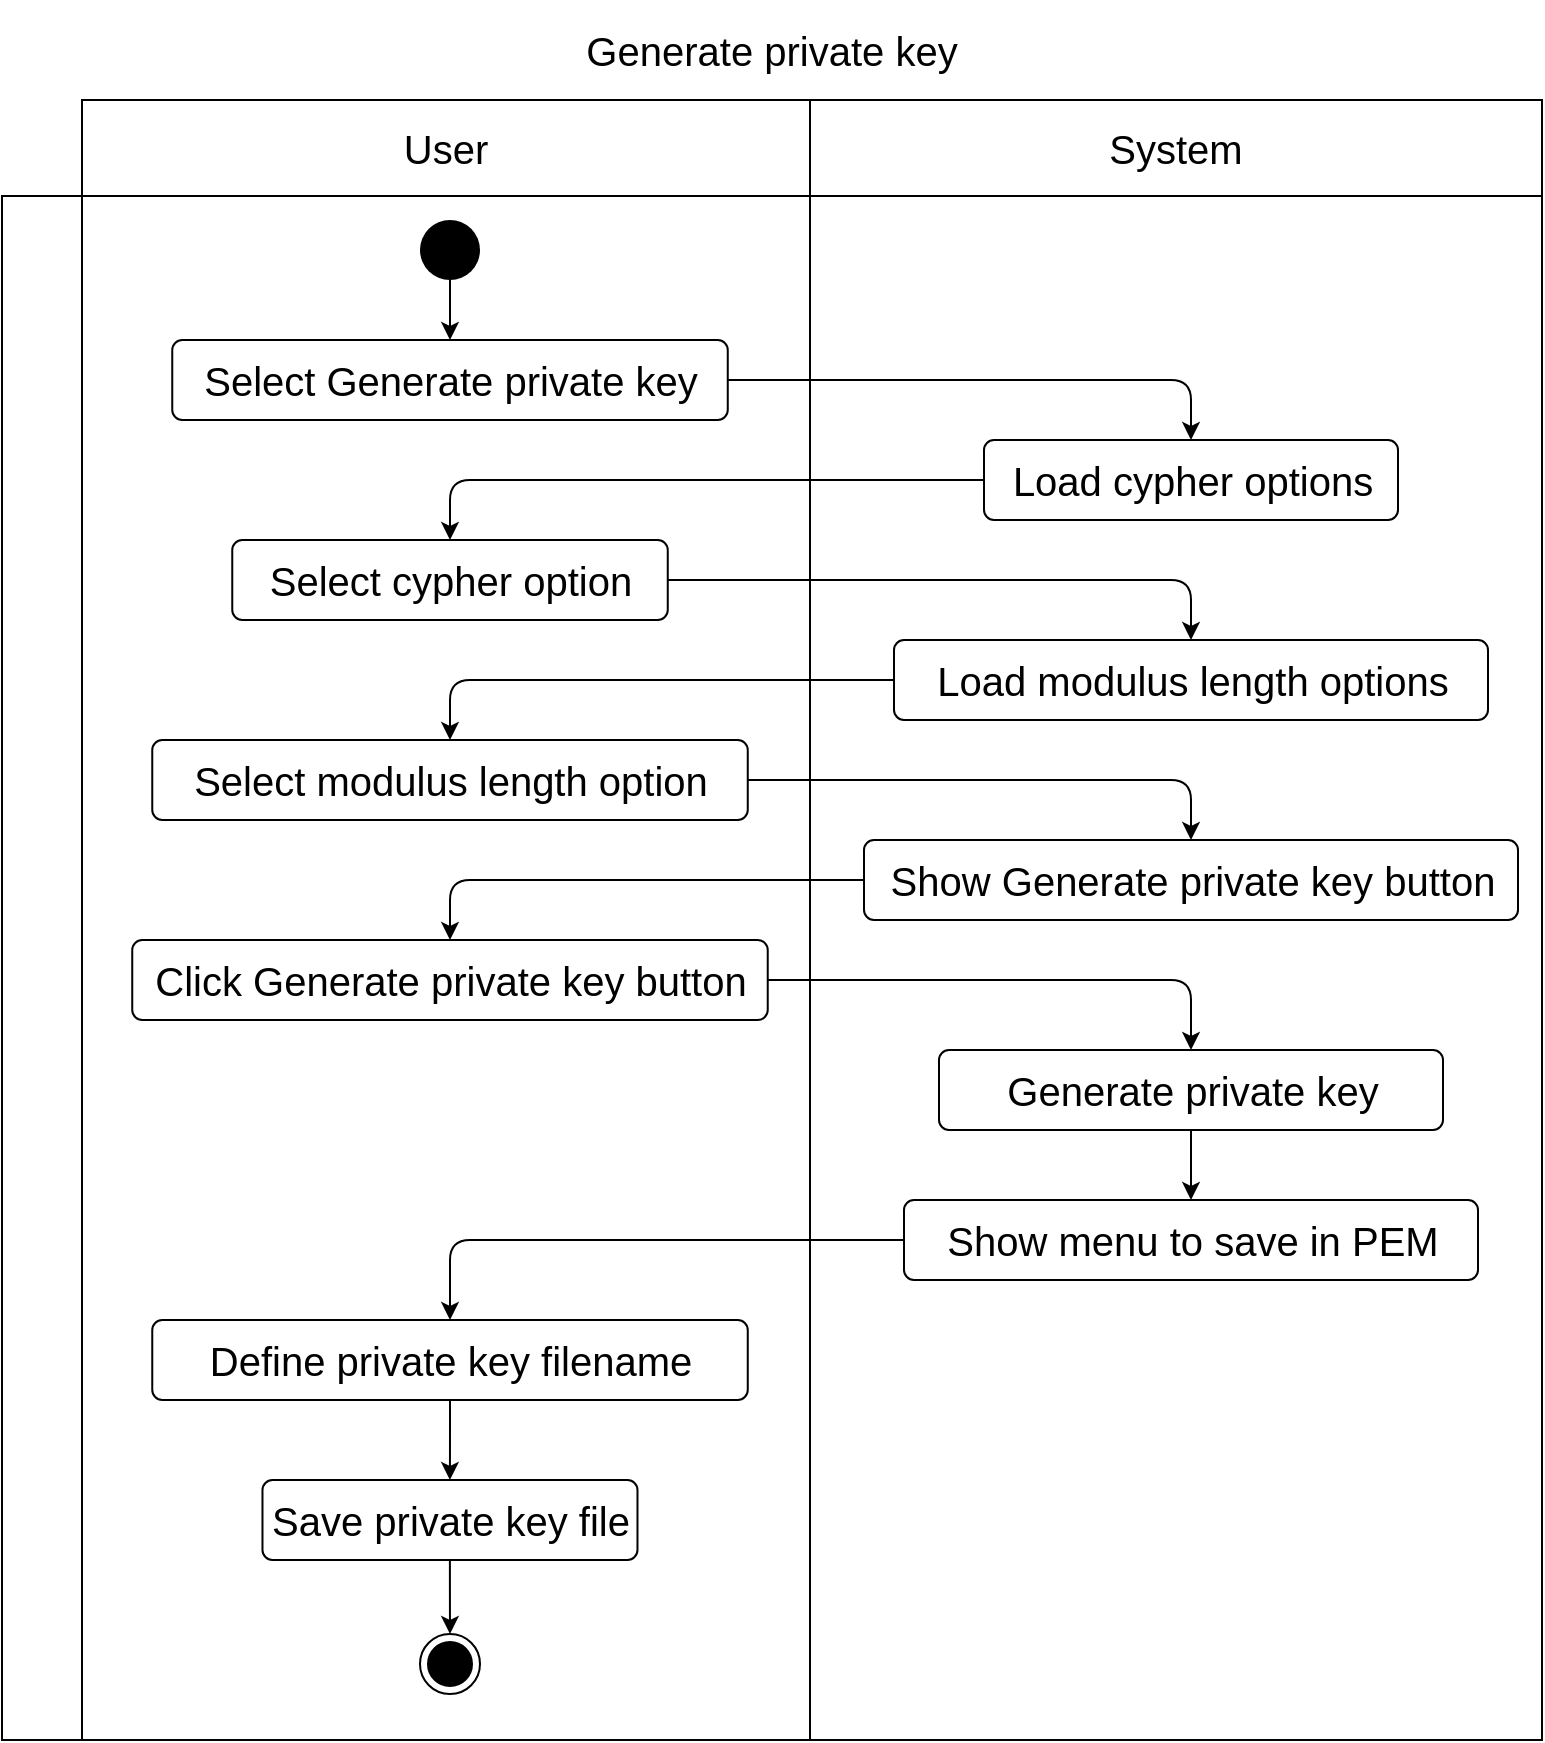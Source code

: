 <mxfile>
    <diagram id="PXaREW2C6d832Z6bwoFC" name="Page-1">
        <mxGraphModel dx="438" dy="228" grid="1" gridSize="10" guides="1" tooltips="1" connect="1" arrows="1" fold="1" page="1" pageScale="1" pageWidth="827" pageHeight="1169" math="0" shadow="0">
            <root>
                <mxCell id="0"/>
                <mxCell id="1" parent="0"/>
                <mxCell id="2" value="Generate private key" style="shape=table;html=1;whiteSpace=wrap;startSize=50;container=1;collapsible=0;childLayout=tableLayout;fillColor=none;swimlaneFillColor=none;strokeColor=none;fontSize=20;" parent="1" vertex="1">
                    <mxGeometry x="29" y="40" width="770" height="870" as="geometry"/>
                </mxCell>
                <mxCell id="3" value="" style="shape=partialRectangle;html=1;whiteSpace=wrap;collapsible=0;dropTarget=0;pointerEvents=0;fillColor=none;top=0;left=0;bottom=0;right=0;points=[[0,0.5],[1,0.5]];portConstraint=eastwest;strokeColor=none;fontSize=20;" parent="2" vertex="1">
                    <mxGeometry y="50" width="770" height="48" as="geometry"/>
                </mxCell>
                <mxCell id="4" value="" style="shape=partialRectangle;html=1;whiteSpace=wrap;connectable=0;fillColor=none;top=1;left=1;bottom=1;right=1;overflow=hidden;strokeColor=none;fontSize=20;" parent="3" vertex="1">
                    <mxGeometry width="40" height="48" as="geometry"/>
                </mxCell>
                <mxCell id="5" value="User" style="shape=partialRectangle;html=1;whiteSpace=wrap;connectable=0;fillColor=none;top=1;left=1;bottom=1;right=1;overflow=hidden;fontSize=20;" parent="3" vertex="1">
                    <mxGeometry x="40" width="364" height="48" as="geometry"/>
                </mxCell>
                <mxCell id="6" value="System" style="shape=partialRectangle;html=1;whiteSpace=wrap;connectable=0;fillColor=none;top=1;left=1;bottom=1;right=1;overflow=hidden;fontSize=20;" parent="3" vertex="1">
                    <mxGeometry x="404" width="366" height="48" as="geometry"/>
                </mxCell>
                <mxCell id="7" value="" style="shape=partialRectangle;html=1;whiteSpace=wrap;collapsible=0;dropTarget=0;pointerEvents=0;fillColor=none;top=1;left=1;bottom=1;right=1;points=[[0,0.5],[1,0.5]];portConstraint=eastwest;fontSize=20;" parent="2" vertex="1">
                    <mxGeometry y="98" width="770" height="772" as="geometry"/>
                </mxCell>
                <mxCell id="8" value="" style="shape=partialRectangle;html=1;whiteSpace=wrap;connectable=0;fillColor=none;top=1;left=1;bottom=1;right=1;overflow=hidden;horizontal=0;fontSize=20;" parent="7" vertex="1">
                    <mxGeometry width="40" height="772" as="geometry"/>
                </mxCell>
                <mxCell id="9" value="" style="shape=partialRectangle;html=1;whiteSpace=wrap;connectable=0;fillColor=none;top=1;left=1;bottom=1;right=1;overflow=hidden;fontSize=20;" parent="7" vertex="1">
                    <mxGeometry x="40" width="364" height="772" as="geometry"/>
                </mxCell>
                <mxCell id="10" value="" style="shape=partialRectangle;html=1;whiteSpace=wrap;connectable=0;fillColor=none;top=1;left=1;bottom=1;right=1;overflow=hidden;fontSize=20;" parent="7" vertex="1">
                    <mxGeometry x="404" width="366" height="772" as="geometry"/>
                </mxCell>
                <mxCell id="52" style="edgeStyle=orthogonalEdgeStyle;html=1;fontSize=20;" parent="1" source="50" target="51" edge="1">
                    <mxGeometry relative="1" as="geometry"/>
                </mxCell>
                <mxCell id="50" value="Select Generate private key" style="html=1;align=center;verticalAlign=middle;rounded=1;absoluteArcSize=1;arcSize=10;dashed=0;fontSize=20;" parent="1" vertex="1">
                    <mxGeometry x="114.13" y="210" width="277.75" height="40" as="geometry"/>
                </mxCell>
                <mxCell id="54" style="edgeStyle=orthogonalEdgeStyle;html=1;fontSize=20;" parent="1" source="51" target="53" edge="1">
                    <mxGeometry relative="1" as="geometry"/>
                </mxCell>
                <mxCell id="51" value="Load cypher options" style="html=1;align=center;verticalAlign=middle;rounded=1;absoluteArcSize=1;arcSize=10;dashed=0;fontSize=20;" parent="1" vertex="1">
                    <mxGeometry x="520" y="260" width="207" height="40" as="geometry"/>
                </mxCell>
                <mxCell id="56" style="edgeStyle=orthogonalEdgeStyle;html=1;fontSize=20;" parent="1" source="53" target="55" edge="1">
                    <mxGeometry relative="1" as="geometry"/>
                </mxCell>
                <mxCell id="53" value="Select cypher option" style="html=1;align=center;verticalAlign=middle;rounded=1;absoluteArcSize=1;arcSize=10;dashed=0;fontSize=20;" parent="1" vertex="1">
                    <mxGeometry x="144.13" y="310" width="217.75" height="40" as="geometry"/>
                </mxCell>
                <mxCell id="58" style="edgeStyle=orthogonalEdgeStyle;html=1;fontSize=20;" parent="1" source="55" target="57" edge="1">
                    <mxGeometry relative="1" as="geometry"/>
                </mxCell>
                <mxCell id="55" value="Load modulus length options" style="html=1;align=center;verticalAlign=middle;rounded=1;absoluteArcSize=1;arcSize=10;dashed=0;fontSize=20;" parent="1" vertex="1">
                    <mxGeometry x="475" y="360" width="297" height="40" as="geometry"/>
                </mxCell>
                <mxCell id="61" style="edgeStyle=orthogonalEdgeStyle;html=1;fontSize=20;" parent="1" source="57" target="60" edge="1">
                    <mxGeometry relative="1" as="geometry"/>
                </mxCell>
                <mxCell id="57" value="Select modulus length option" style="html=1;align=center;verticalAlign=middle;rounded=1;absoluteArcSize=1;arcSize=10;dashed=0;fontSize=20;" parent="1" vertex="1">
                    <mxGeometry x="104.13" y="410" width="297.75" height="40" as="geometry"/>
                </mxCell>
                <mxCell id="63" style="edgeStyle=orthogonalEdgeStyle;html=1;fontSize=20;" parent="1" source="60" target="62" edge="1">
                    <mxGeometry relative="1" as="geometry"/>
                </mxCell>
                <mxCell id="60" value="Show Generate private key button" style="html=1;align=center;verticalAlign=middle;rounded=1;absoluteArcSize=1;arcSize=10;dashed=0;fontSize=20;" parent="1" vertex="1">
                    <mxGeometry x="460" y="460" width="327" height="40" as="geometry"/>
                </mxCell>
                <mxCell id="75" style="edgeStyle=orthogonalEdgeStyle;html=1;" edge="1" parent="1" source="62" target="74">
                    <mxGeometry relative="1" as="geometry"/>
                </mxCell>
                <mxCell id="62" value="Click Generate private key button" style="html=1;align=center;verticalAlign=middle;rounded=1;absoluteArcSize=1;arcSize=10;dashed=0;fontSize=20;" parent="1" vertex="1">
                    <mxGeometry x="94.12" y="510" width="317.75" height="40" as="geometry"/>
                </mxCell>
                <mxCell id="70" style="edgeStyle=orthogonalEdgeStyle;html=1;fontSize=20;" parent="1" source="64" target="66" edge="1">
                    <mxGeometry relative="1" as="geometry"/>
                </mxCell>
                <mxCell id="64" value="Show menu to save in PEM" style="html=1;align=center;verticalAlign=middle;rounded=1;absoluteArcSize=1;arcSize=10;dashed=0;fontSize=20;" parent="1" vertex="1">
                    <mxGeometry x="480" y="640" width="287" height="40" as="geometry"/>
                </mxCell>
                <mxCell id="71" style="edgeStyle=orthogonalEdgeStyle;html=1;fontSize=20;" parent="1" source="66" target="67" edge="1">
                    <mxGeometry relative="1" as="geometry"/>
                </mxCell>
                <mxCell id="66" value="Define private key filename" style="html=1;align=center;verticalAlign=middle;rounded=1;absoluteArcSize=1;arcSize=10;dashed=0;fontSize=20;" parent="1" vertex="1">
                    <mxGeometry x="104.13" y="700" width="297.75" height="40" as="geometry"/>
                </mxCell>
                <mxCell id="73" style="edgeStyle=orthogonalEdgeStyle;html=1;fontSize=20;" parent="1" source="67" target="72" edge="1">
                    <mxGeometry relative="1" as="geometry"/>
                </mxCell>
                <mxCell id="67" value="Save private key file" style="html=1;align=center;verticalAlign=middle;rounded=1;absoluteArcSize=1;arcSize=10;dashed=0;fontSize=20;" parent="1" vertex="1">
                    <mxGeometry x="159.24" y="780" width="187.5" height="40" as="geometry"/>
                </mxCell>
                <mxCell id="69" style="edgeStyle=orthogonalEdgeStyle;html=1;fontSize=20;" parent="1" source="68" target="50" edge="1">
                    <mxGeometry relative="1" as="geometry"/>
                </mxCell>
                <mxCell id="68" value="" style="ellipse;fillColor=#000000;strokeColor=none;fontSize=20;" parent="1" vertex="1">
                    <mxGeometry x="238" y="150" width="30" height="30" as="geometry"/>
                </mxCell>
                <mxCell id="72" value="" style="ellipse;html=1;shape=endState;fillColor=#000000;strokeColor=#000000;fontSize=20;" parent="1" vertex="1">
                    <mxGeometry x="238" y="857" width="30" height="30" as="geometry"/>
                </mxCell>
                <mxCell id="76" style="edgeStyle=orthogonalEdgeStyle;html=1;" edge="1" parent="1" source="74" target="64">
                    <mxGeometry relative="1" as="geometry"/>
                </mxCell>
                <mxCell id="74" value="Generate private key" style="html=1;align=center;verticalAlign=middle;rounded=1;absoluteArcSize=1;arcSize=10;dashed=0;fontSize=20;" vertex="1" parent="1">
                    <mxGeometry x="497.5" y="565" width="252" height="40" as="geometry"/>
                </mxCell>
            </root>
        </mxGraphModel>
    </diagram>
</mxfile>